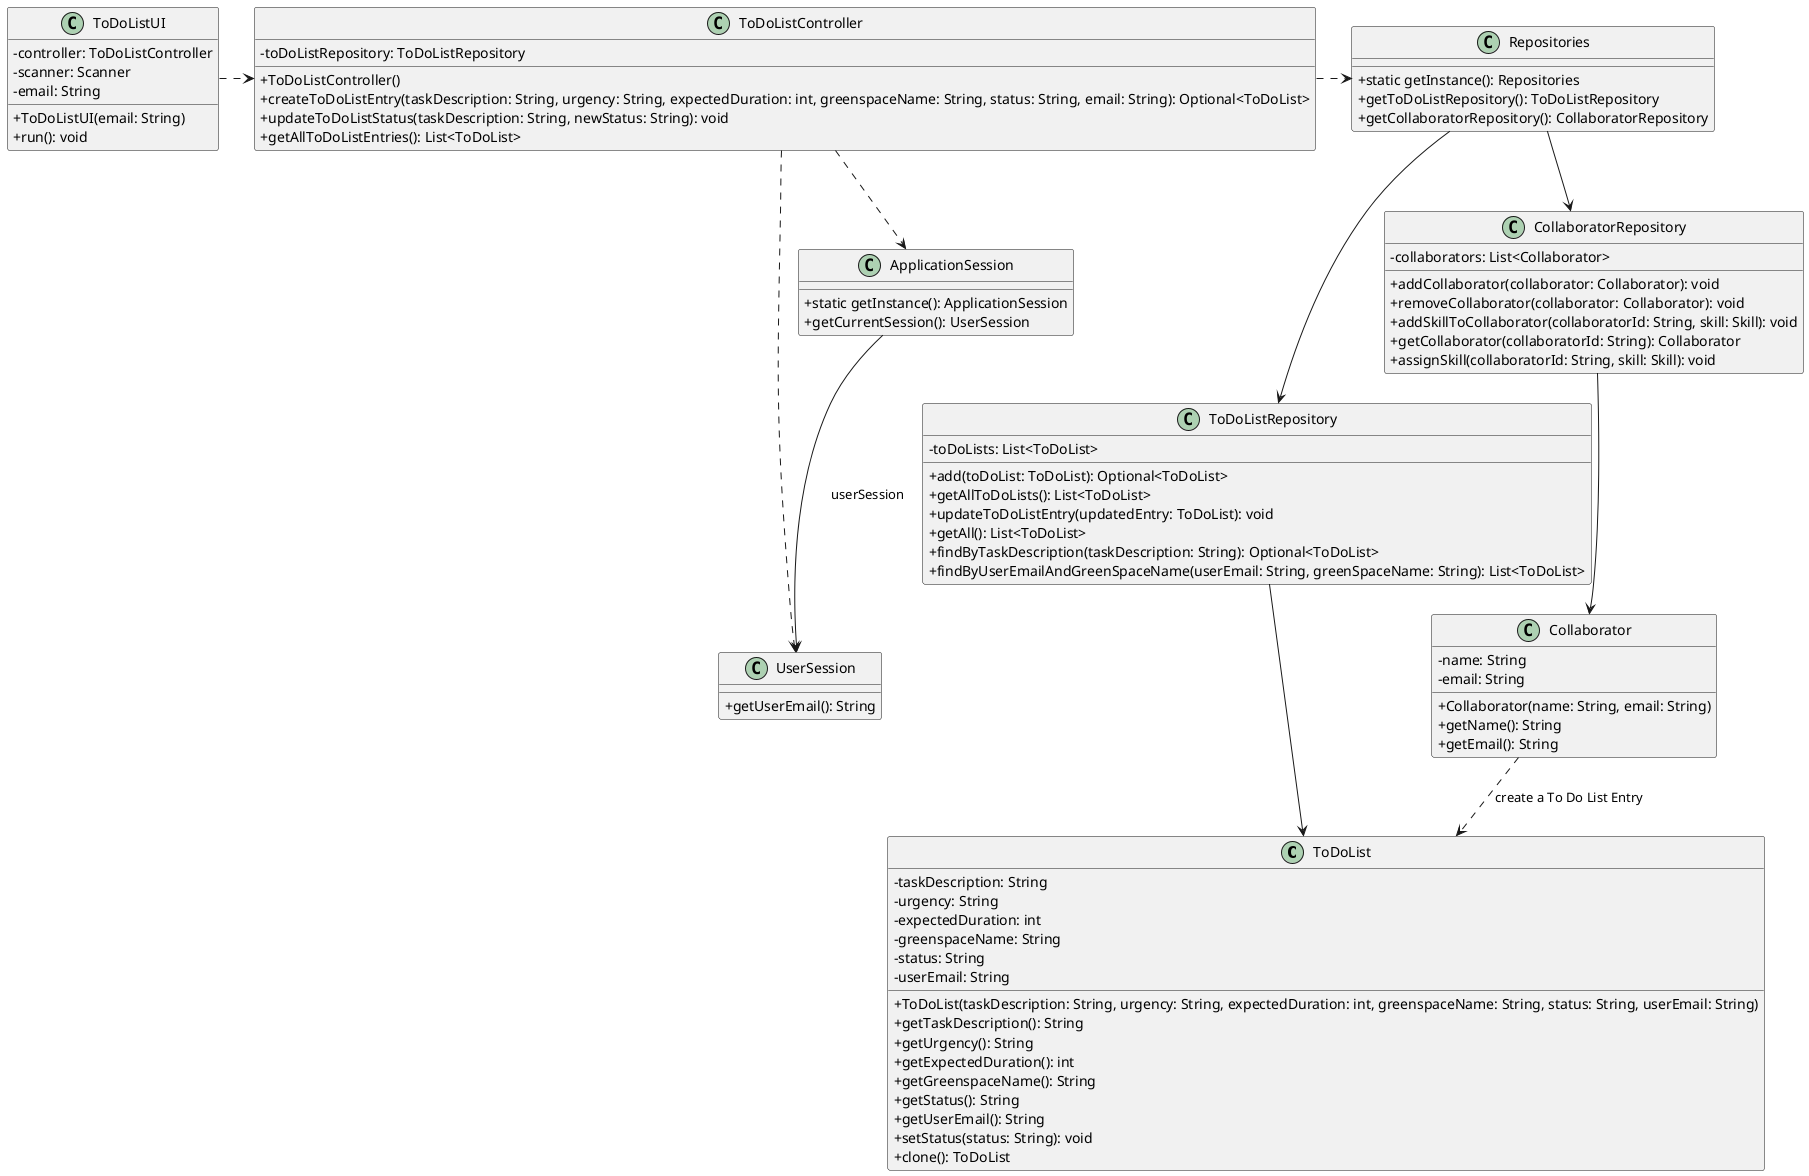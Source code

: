 @startuml

skinparam packageStyle rectangle
skinparam shadowing false
skinparam linetype polyline
skinparam linetype orto
skinparam classAttributeIconSize 0

class ToDoList {
    - taskDescription: String
    - urgency: String
    - expectedDuration: int
    - greenspaceName: String
    - status: String
    - userEmail: String

    + ToDoList(taskDescription: String, urgency: String, expectedDuration: int, greenspaceName: String, status: String, userEmail: String)
    + getTaskDescription(): String
    + getUrgency(): String
    + getExpectedDuration(): int
    + getGreenspaceName(): String
    + getStatus(): String
    + getUserEmail(): String
    + setStatus(status: String): void
    + clone(): ToDoList
}

class ToDoListRepository {
    - toDoLists: List<ToDoList>

    + add(toDoList: ToDoList): Optional<ToDoList>
    + getAllToDoLists(): List<ToDoList>
    + updateToDoListEntry(updatedEntry: ToDoList): void
    + getAll(): List<ToDoList>
    + findByTaskDescription(taskDescription: String): Optional<ToDoList>
    + findByUserEmailAndGreenSpaceName(userEmail: String, greenSpaceName: String): List<ToDoList>
}

class ToDoListController {
    - toDoListRepository: ToDoListRepository

    + ToDoListController()
    + createToDoListEntry(taskDescription: String, urgency: String, expectedDuration: int, greenspaceName: String, status: String, email: String): Optional<ToDoList>
    + updateToDoListStatus(taskDescription: String, newStatus: String): void
    + getAllToDoListEntries(): List<ToDoList>
}

class Repositories {
    + static getInstance(): Repositories
    + getToDoListRepository(): ToDoListRepository
    + getCollaboratorRepository(): CollaboratorRepository
}

class ToDoListUI {
    - controller: ToDoListController
    - scanner: Scanner
    - email: String

    + ToDoListUI(email: String)
    + run(): void
}

class UserSession {
    + getUserEmail(): String
}

class ApplicationSession {
    + static getInstance(): ApplicationSession
    + getCurrentSession(): UserSession
}

class Collaborator {
    - name: String
    - email: String

    + Collaborator(name: String, email: String)
    + getName(): String
    + getEmail(): String
}

class CollaboratorRepository {
    - collaborators: List<Collaborator>

    + addCollaborator(collaborator: Collaborator): void
    + removeCollaborator(collaborator: Collaborator): void
    + addSkillToCollaborator(collaboratorId: String, skill: Skill): void
    + getCollaborator(collaboratorId: String): Collaborator
    + assignSkill(collaboratorId: String, skill: Skill): void
}

ToDoListController .> Repositories
Repositories --> ToDoListRepository
Repositories --> CollaboratorRepository
CollaboratorRepository --> Collaborator
ToDoListUI .> ToDoListController
ToDoListRepository --> ToDoList

ApplicationSession --> UserSession : userSession
ToDoListController ..> ApplicationSession
ToDoListController ..> UserSession
Collaborator ..> ToDoList : create a To Do List Entry
@enduml
